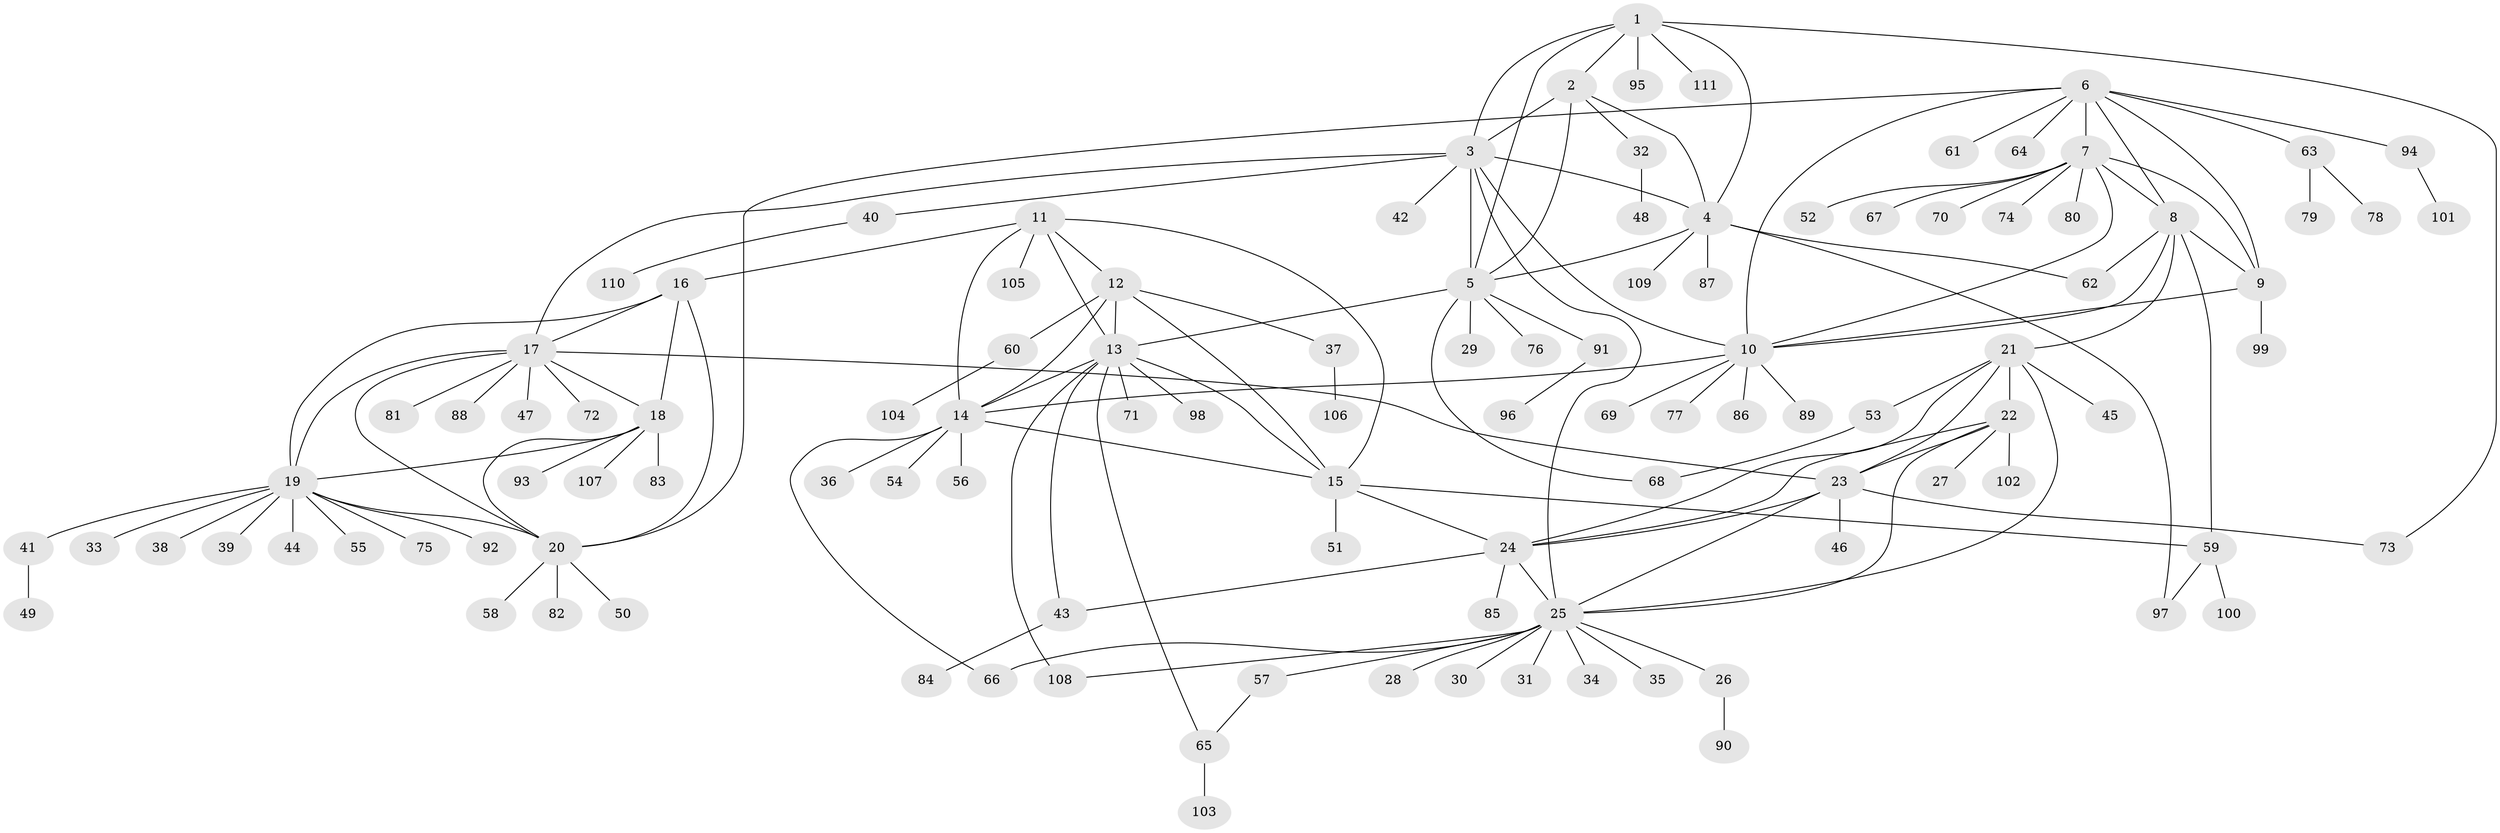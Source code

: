 // coarse degree distribution, {6: 0.03488372093023256, 5: 0.023255813953488372, 8: 0.05813953488372093, 16: 0.011627906976744186, 9: 0.023255813953488372, 7: 0.03488372093023256, 4: 0.03488372093023256, 14: 0.011627906976744186, 12: 0.011627906976744186, 1: 0.6395348837209303, 2: 0.11627906976744186}
// Generated by graph-tools (version 1.1) at 2025/52/02/27/25 19:52:18]
// undirected, 111 vertices, 155 edges
graph export_dot {
graph [start="1"]
  node [color=gray90,style=filled];
  1;
  2;
  3;
  4;
  5;
  6;
  7;
  8;
  9;
  10;
  11;
  12;
  13;
  14;
  15;
  16;
  17;
  18;
  19;
  20;
  21;
  22;
  23;
  24;
  25;
  26;
  27;
  28;
  29;
  30;
  31;
  32;
  33;
  34;
  35;
  36;
  37;
  38;
  39;
  40;
  41;
  42;
  43;
  44;
  45;
  46;
  47;
  48;
  49;
  50;
  51;
  52;
  53;
  54;
  55;
  56;
  57;
  58;
  59;
  60;
  61;
  62;
  63;
  64;
  65;
  66;
  67;
  68;
  69;
  70;
  71;
  72;
  73;
  74;
  75;
  76;
  77;
  78;
  79;
  80;
  81;
  82;
  83;
  84;
  85;
  86;
  87;
  88;
  89;
  90;
  91;
  92;
  93;
  94;
  95;
  96;
  97;
  98;
  99;
  100;
  101;
  102;
  103;
  104;
  105;
  106;
  107;
  108;
  109;
  110;
  111;
  1 -- 2;
  1 -- 3;
  1 -- 4;
  1 -- 5;
  1 -- 73;
  1 -- 95;
  1 -- 111;
  2 -- 3;
  2 -- 4;
  2 -- 5;
  2 -- 32;
  3 -- 4;
  3 -- 5;
  3 -- 10;
  3 -- 17;
  3 -- 25;
  3 -- 40;
  3 -- 42;
  4 -- 5;
  4 -- 62;
  4 -- 87;
  4 -- 97;
  4 -- 109;
  5 -- 13;
  5 -- 29;
  5 -- 68;
  5 -- 76;
  5 -- 91;
  6 -- 7;
  6 -- 8;
  6 -- 9;
  6 -- 10;
  6 -- 20;
  6 -- 61;
  6 -- 63;
  6 -- 64;
  6 -- 94;
  7 -- 8;
  7 -- 9;
  7 -- 10;
  7 -- 52;
  7 -- 67;
  7 -- 70;
  7 -- 74;
  7 -- 80;
  8 -- 9;
  8 -- 10;
  8 -- 21;
  8 -- 59;
  8 -- 62;
  9 -- 10;
  9 -- 99;
  10 -- 14;
  10 -- 69;
  10 -- 77;
  10 -- 86;
  10 -- 89;
  11 -- 12;
  11 -- 13;
  11 -- 14;
  11 -- 15;
  11 -- 16;
  11 -- 105;
  12 -- 13;
  12 -- 14;
  12 -- 15;
  12 -- 37;
  12 -- 60;
  13 -- 14;
  13 -- 15;
  13 -- 43;
  13 -- 65;
  13 -- 71;
  13 -- 98;
  13 -- 108;
  14 -- 15;
  14 -- 36;
  14 -- 54;
  14 -- 56;
  14 -- 66;
  15 -- 24;
  15 -- 51;
  15 -- 59;
  16 -- 17;
  16 -- 18;
  16 -- 19;
  16 -- 20;
  17 -- 18;
  17 -- 19;
  17 -- 20;
  17 -- 23;
  17 -- 47;
  17 -- 72;
  17 -- 81;
  17 -- 88;
  18 -- 19;
  18 -- 20;
  18 -- 83;
  18 -- 93;
  18 -- 107;
  19 -- 20;
  19 -- 33;
  19 -- 38;
  19 -- 39;
  19 -- 41;
  19 -- 44;
  19 -- 55;
  19 -- 75;
  19 -- 92;
  20 -- 50;
  20 -- 58;
  20 -- 82;
  21 -- 22;
  21 -- 23;
  21 -- 24;
  21 -- 25;
  21 -- 45;
  21 -- 53;
  22 -- 23;
  22 -- 24;
  22 -- 25;
  22 -- 27;
  22 -- 102;
  23 -- 24;
  23 -- 25;
  23 -- 46;
  23 -- 73;
  24 -- 25;
  24 -- 43;
  24 -- 85;
  25 -- 26;
  25 -- 28;
  25 -- 30;
  25 -- 31;
  25 -- 34;
  25 -- 35;
  25 -- 57;
  25 -- 66;
  25 -- 108;
  26 -- 90;
  32 -- 48;
  37 -- 106;
  40 -- 110;
  41 -- 49;
  43 -- 84;
  53 -- 68;
  57 -- 65;
  59 -- 97;
  59 -- 100;
  60 -- 104;
  63 -- 78;
  63 -- 79;
  65 -- 103;
  91 -- 96;
  94 -- 101;
}
